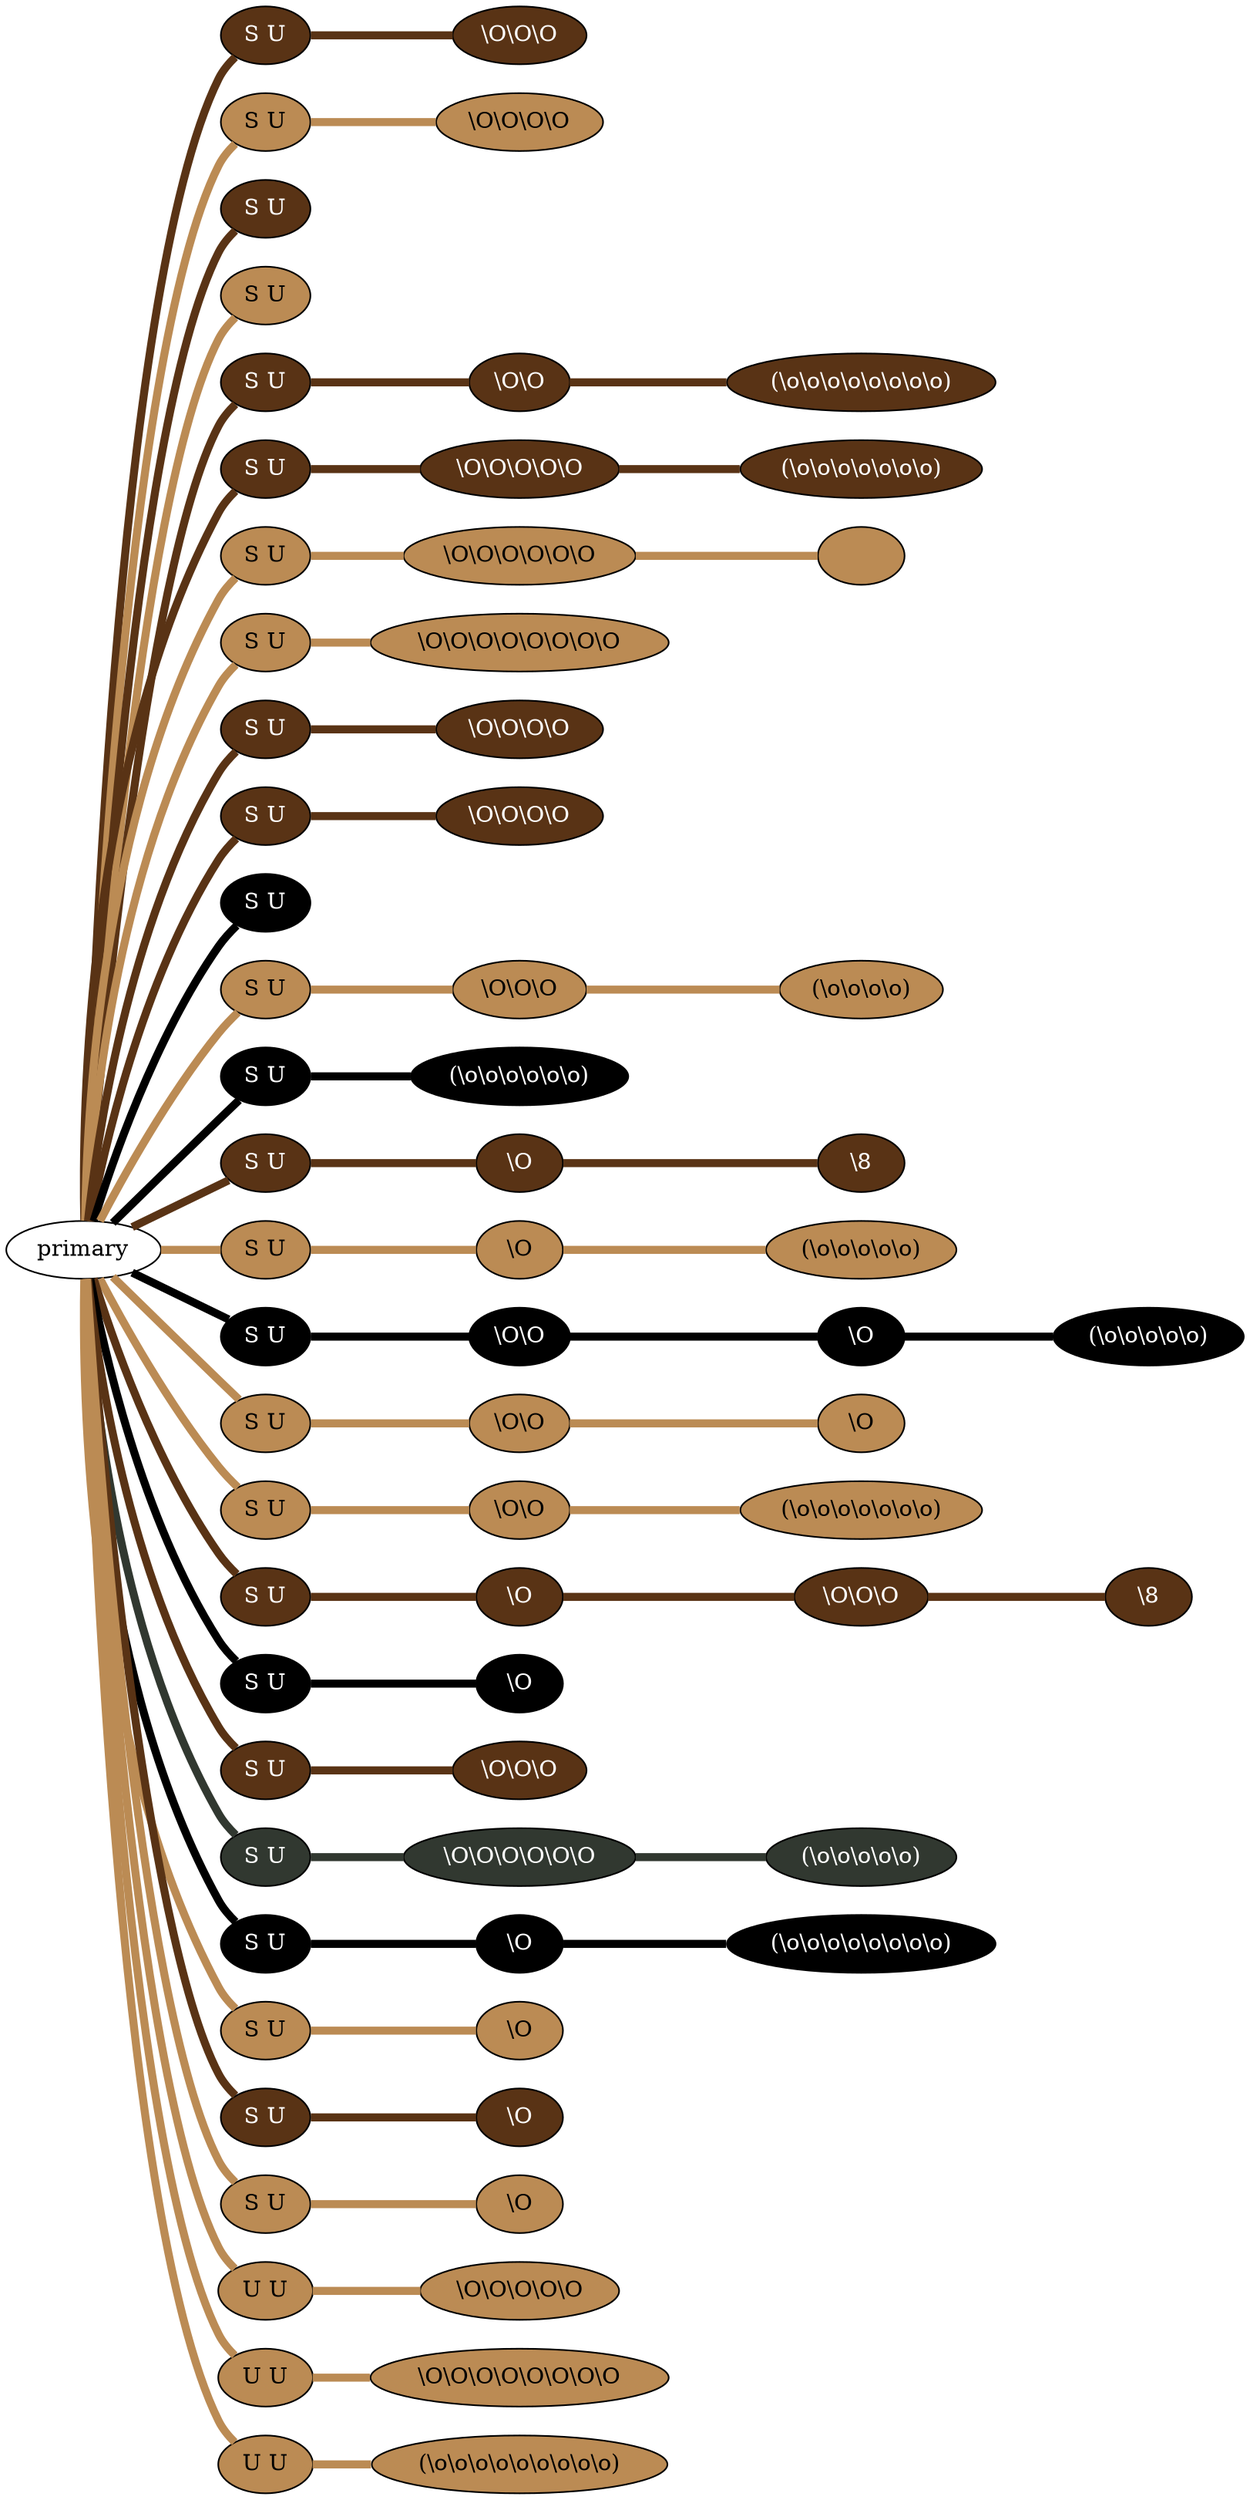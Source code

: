 graph {
 graph [rankdir=LR]
"1" [qtype="pendant_node", pendant_colors="#593315", pendant_ply="S", pendant_attach="U", pendant_length="95.0", label="S U", style=filled, fillcolor="#593315", fontcolor="#ffffff"]
"primary" -- "1" [qtype="pendant_link",penwidth=5,color="#593315"]
"1:0" [qtype="knot_node", knot_value="3", knot_type="S", knot_position="24.0", knot_spin="Z", label="\\O\\O\\O", style=filled, fillcolor="#593315" , fontcolor="#ffffff"]
"1" -- "1:0" [qtype="knot_link",penwidth=5,color="#593315"]
"2" [qtype="pendant_node", pendant_colors="#BB8B54", pendant_ply="S", pendant_attach="U", pendant_length="84.5", label="S U", style=filled, fillcolor="#BB8B54", fontcolor="#000000"]
"primary" -- "2" [qtype="pendant_link",penwidth=5,color="#BB8B54"]
"2:0" [qtype="knot_node", knot_value="4", knot_type="S", knot_position="21.0", knot_spin="Z", label="\\O\\O\\O\\O", style=filled, fillcolor="#BB8B54" , fontcolor="#000000"]
"2" -- "2:0" [qtype="knot_link",penwidth=5,color="#BB8B54"]
"3" [qtype="pendant_node", pendant_colors="#593315", pendant_ply="S", pendant_attach="U", pendant_length="83.5", label="S U", style=filled, fillcolor="#593315", fontcolor="#ffffff"]
"primary" -- "3" [qtype="pendant_link",penwidth=5,color="#593315"]
"4" [qtype="pendant_node", pendant_colors="#BB8B54", pendant_ply="S", pendant_attach="U", pendant_length="77.0", label="S U", style=filled, fillcolor="#BB8B54", fontcolor="#000000"]
"primary" -- "4" [qtype="pendant_link",penwidth=5,color="#BB8B54"]
"5" [qtype="pendant_node", pendant_colors="#593315", pendant_ply="S", pendant_attach="U", pendant_length="57.5", label="S U", style=filled, fillcolor="#593315", fontcolor="#ffffff"]
"primary" -- "5" [qtype="pendant_link",penwidth=5,color="#593315"]
"5:0" [qtype="knot_node", knot_value="2", knot_type="S", knot_position="21.0", knot_spin="Z", label="\\O\\O", style=filled, fillcolor="#593315" , fontcolor="#ffffff"]
"5" -- "5:0" [qtype="knot_link",penwidth=5,color="#593315"]
"5:1" [qtype="knot_node", knot_value="8", knot_type="L", knot_position="42.0", knot_spin="Z", label="(\\o\\o\\o\\o\\o\\o\\o\\o)", style=filled, fillcolor="#593315" , fontcolor="#ffffff"]
"5:0" -- "5:1" [qtype="knot_link",penwidth=5,color="#593315"]
"6" [qtype="pendant_node", pendant_colors="#593315", pendant_ply="S", pendant_attach="U", pendant_length="44.0", label="S U", style=filled, fillcolor="#593315", fontcolor="#ffffff"]
"primary" -- "6" [qtype="pendant_link",penwidth=5,color="#593315"]
"6:0" [qtype="knot_node", knot_value="5", knot_type="S", knot_position="22.0", knot_spin="Z", label="\\O\\O\\O\\O\\O", style=filled, fillcolor="#593315" , fontcolor="#ffffff"]
"6" -- "6:0" [qtype="knot_link",penwidth=5,color="#593315"]
"6:1" [qtype="knot_node", knot_value="7", knot_type="L", knot_position="40.0", knot_spin="Z", label="(\\o\\o\\o\\o\\o\\o\\o)", style=filled, fillcolor="#593315" , fontcolor="#ffffff"]
"6:0" -- "6:1" [qtype="knot_link",penwidth=5,color="#593315"]
"7" [qtype="pendant_node", pendant_colors="#BB8B54", pendant_ply="S", pendant_attach="U", pendant_length="63.0", label="S U", style=filled, fillcolor="#BB8B54", fontcolor="#000000"]
"primary" -- "7" [qtype="pendant_link",penwidth=5,color="#BB8B54"]
"7:0" [qtype="knot_node", knot_value="6", knot_type="S", knot_position="24.0", knot_spin="Z", label="\\O\\O\\O\\O\\O\\O", style=filled, fillcolor="#BB8B54" , fontcolor="#000000"]
"7" -- "7:0" [qtype="knot_link",penwidth=5,color="#BB8B54"]
"7:1" [qtype="knot_node", knot_value="1", knot_type="URNS?L", knot_position="0", knot_spin="U", label="", style=filled, fillcolor="#BB8B54" , fontcolor="#000000"]
"7:0" -- "7:1" [qtype="knot_link",penwidth=5,color="#BB8B54"]
"8" [qtype="pendant_node", pendant_colors="#BB8B54", pendant_ply="S", pendant_attach="U", pendant_length="60.5", label="S U", style=filled, fillcolor="#BB8B54", fontcolor="#000000"]
"primary" -- "8" [qtype="pendant_link",penwidth=5,color="#BB8B54"]
"8:0" [qtype="knot_node", knot_value="8", knot_type="S", knot_position="17.5", knot_spin="Z", label="\\O\\O\\O\\O\\O\\O\\O\\O", style=filled, fillcolor="#BB8B54" , fontcolor="#000000"]
"8" -- "8:0" [qtype="knot_link",penwidth=5,color="#BB8B54"]
"9" [qtype="pendant_node", pendant_colors="#593315", pendant_ply="S", pendant_attach="U", pendant_length="66.0", label="S U", style=filled, fillcolor="#593315", fontcolor="#ffffff"]
"primary" -- "9" [qtype="pendant_link",penwidth=5,color="#593315"]
"9:0" [qtype="knot_node", knot_value="4", knot_type="S", knot_position="26.0", knot_spin="Z", label="\\O\\O\\O\\O", style=filled, fillcolor="#593315" , fontcolor="#ffffff"]
"9" -- "9:0" [qtype="knot_link",penwidth=5,color="#593315"]
"10" [qtype="pendant_node", pendant_colors="#593315", pendant_ply="S", pendant_attach="U", pendant_length="76.0", label="S U", style=filled, fillcolor="#593315", fontcolor="#ffffff"]
"primary" -- "10" [qtype="pendant_link",penwidth=5,color="#593315"]
"10:0" [qtype="knot_node", knot_value="4", knot_type="S", knot_position="26.0", knot_spin="Z", label="\\O\\O\\O\\O", style=filled, fillcolor="#593315" , fontcolor="#ffffff"]
"10" -- "10:0" [qtype="knot_link",penwidth=5,color="#593315"]
"11" [qtype="pendant_node", pendant_colors="#000000", pendant_ply="S", pendant_attach="U", pendant_length="87.5", label="S U", style=filled, fillcolor="#000000", fontcolor="#ffffff"]
"primary" -- "11" [qtype="pendant_link",penwidth=5,color="#000000"]
"12" [qtype="pendant_node", pendant_colors="#BB8B54", pendant_ply="S", pendant_attach="U", pendant_length="73.0", label="S U", style=filled, fillcolor="#BB8B54", fontcolor="#000000"]
"primary" -- "12" [qtype="pendant_link",penwidth=5,color="#BB8B54"]
"12:0" [qtype="knot_node", knot_value="3", knot_type="S", knot_position="31.0", knot_spin="Z", label="\\O\\O\\O", style=filled, fillcolor="#BB8B54" , fontcolor="#000000"]
"12" -- "12:0" [qtype="knot_link",penwidth=5,color="#BB8B54"]
"12:1" [qtype="knot_node", knot_value="4", knot_type="L", knot_position="52.0", knot_spin="Z", label="(\\o\\o\\o\\o)", style=filled, fillcolor="#BB8B54" , fontcolor="#000000"]
"12:0" -- "12:1" [qtype="knot_link",penwidth=5,color="#BB8B54"]
"13" [qtype="pendant_node", pendant_colors="#000000", pendant_ply="S", pendant_attach="U", pendant_length="61.5", label="S U", style=filled, fillcolor="#000000", fontcolor="#ffffff"]
"primary" -- "13" [qtype="pendant_link",penwidth=5,color="#000000"]
"13:0" [qtype="knot_node", knot_value="6", knot_type="L", knot_position="32.0", knot_spin="Z", label="(\\o\\o\\o\\o\\o\\o)", style=filled, fillcolor="#000000" , fontcolor="#ffffff"]
"13" -- "13:0" [qtype="knot_link",penwidth=5,color="#000000"]
"14" [qtype="pendant_node", pendant_colors="#593315", pendant_ply="S", pendant_attach="U", pendant_length="54.0", label="S U", style=filled, fillcolor="#593315", fontcolor="#ffffff"]
"primary" -- "14" [qtype="pendant_link",penwidth=5,color="#593315"]
"14:0" [qtype="knot_node", knot_value="1", knot_type="S", knot_position="15.0", knot_spin="Z", label="\\O", style=filled, fillcolor="#593315" , fontcolor="#ffffff"]
"14" -- "14:0" [qtype="knot_link",penwidth=5,color="#593315"]
"14:1" [qtype="knot_node", knot_value="1", knot_type="E", knot_position="46.0", knot_spin="Z", label="\\8", style=filled, fillcolor="#593315" , fontcolor="#ffffff"]
"14:0" -- "14:1" [qtype="knot_link",penwidth=5,color="#593315"]
"15" [qtype="pendant_node", pendant_colors="#BB8B54", pendant_ply="S", pendant_attach="U", pendant_length="63.0", label="S U", style=filled, fillcolor="#BB8B54", fontcolor="#000000"]
"primary" -- "15" [qtype="pendant_link",penwidth=5,color="#BB8B54"]
"15:0" [qtype="knot_node", knot_value="1", knot_type="S", knot_position="15.5", knot_spin="Z", label="\\O", style=filled, fillcolor="#BB8B54" , fontcolor="#000000"]
"15" -- "15:0" [qtype="knot_link",penwidth=5,color="#BB8B54"]
"15:1" [qtype="knot_node", knot_value="5", knot_type="L", knot_position="50.5", knot_spin="Z", label="(\\o\\o\\o\\o\\o)", style=filled, fillcolor="#BB8B54" , fontcolor="#000000"]
"15:0" -- "15:1" [qtype="knot_link",penwidth=5,color="#BB8B54"]
"16" [qtype="pendant_node", pendant_colors="#000000", pendant_ply="S", pendant_attach="U", pendant_length="67.0", label="S U", style=filled, fillcolor="#000000", fontcolor="#ffffff"]
"primary" -- "16" [qtype="pendant_link",penwidth=5,color="#000000"]
"16:0" [qtype="knot_node", knot_value="2", knot_type="S", knot_position="15.5", knot_spin="Z", label="\\O\\O", style=filled, fillcolor="#000000" , fontcolor="#ffffff"]
"16" -- "16:0" [qtype="knot_link",penwidth=5,color="#000000"]
"16:1" [qtype="knot_node", knot_value="1", knot_type="S", knot_position="30.5", knot_spin="Z", label="\\O", style=filled, fillcolor="#000000" , fontcolor="#ffffff"]
"16:0" -- "16:1" [qtype="knot_link",penwidth=5,color="#000000"]
"16:2" [qtype="knot_node", knot_value="5", knot_type="L", knot_position="52.5", knot_spin="Z", label="(\\o\\o\\o\\o\\o)", style=filled, fillcolor="#000000" , fontcolor="#ffffff"]
"16:1" -- "16:2" [qtype="knot_link",penwidth=5,color="#000000"]
"17" [qtype="pendant_node", pendant_colors="#BB8B54", pendant_ply="S", pendant_attach="U", pendant_length="72.5", label="S U", style=filled, fillcolor="#BB8B54", fontcolor="#000000"]
"primary" -- "17" [qtype="pendant_link",penwidth=5,color="#BB8B54"]
"17:0" [qtype="knot_node", knot_value="2", knot_type="S", knot_position="18.0", knot_spin="Z", label="\\O\\O", style=filled, fillcolor="#BB8B54" , fontcolor="#000000"]
"17" -- "17:0" [qtype="knot_link",penwidth=5,color="#BB8B54"]
"17:1" [qtype="knot_node", knot_value="1", knot_type="S", knot_position="36.0", knot_spin="Z", label="\\O", style=filled, fillcolor="#BB8B54" , fontcolor="#000000"]
"17:0" -- "17:1" [qtype="knot_link",penwidth=5,color="#BB8B54"]
"18" [qtype="pendant_node", pendant_colors="#BB8B54", pendant_ply="S", pendant_attach="U", pendant_length="62.5", label="S U", style=filled, fillcolor="#BB8B54", fontcolor="#000000"]
"primary" -- "18" [qtype="pendant_link",penwidth=5,color="#BB8B54"]
"18:0" [qtype="knot_node", knot_value="2", knot_type="S", knot_position="12.5", knot_spin="Z", label="\\O\\O", style=filled, fillcolor="#BB8B54" , fontcolor="#000000"]
"18" -- "18:0" [qtype="knot_link",penwidth=5,color="#BB8B54"]
"18:1" [qtype="knot_node", knot_value="7", knot_type="L", knot_position="40.5", knot_spin="Z", label="(\\o\\o\\o\\o\\o\\o\\o)", style=filled, fillcolor="#BB8B54" , fontcolor="#000000"]
"18:0" -- "18:1" [qtype="knot_link",penwidth=5,color="#BB8B54"]
"19" [qtype="pendant_node", pendant_colors="#593315", pendant_ply="S", pendant_attach="U", pendant_length="65.5", label="S U", style=filled, fillcolor="#593315", fontcolor="#ffffff"]
"primary" -- "19" [qtype="pendant_link",penwidth=5,color="#593315"]
"19:0" [qtype="knot_node", knot_value="1", knot_type="S", knot_position="12.0", knot_spin="Z", label="\\O", style=filled, fillcolor="#593315" , fontcolor="#ffffff"]
"19" -- "19:0" [qtype="knot_link",penwidth=5,color="#593315"]
"19:1" [qtype="knot_node", knot_value="3", knot_type="S", knot_position="33.5", knot_spin="Z", label="\\O\\O\\O", style=filled, fillcolor="#593315" , fontcolor="#ffffff"]
"19:0" -- "19:1" [qtype="knot_link",penwidth=5,color="#593315"]
"19:2" [qtype="knot_node", knot_value="1", knot_type="E", knot_position="52.0", knot_spin="Z", label="\\8", style=filled, fillcolor="#593315" , fontcolor="#ffffff"]
"19:1" -- "19:2" [qtype="knot_link",penwidth=5,color="#593315"]
"20" [qtype="pendant_node", pendant_colors="#000000", pendant_ply="S", pendant_attach="U", pendant_length="26.5", label="S U", style=filled, fillcolor="#000000", fontcolor="#ffffff"]
"primary" -- "20" [qtype="pendant_link",penwidth=5,color="#000000"]
"20:0" [qtype="knot_node", knot_value="1", knot_type="S", knot_position="11.0", knot_spin="Z", label="\\O", style=filled, fillcolor="#000000" , fontcolor="#ffffff"]
"20" -- "20:0" [qtype="knot_link",penwidth=5,color="#000000"]
"21" [qtype="pendant_node", pendant_colors="#593315", pendant_ply="S", pendant_attach="U", pendant_length="71.0", label="S U", style=filled, fillcolor="#593315", fontcolor="#ffffff"]
"primary" -- "21" [qtype="pendant_link",penwidth=5,color="#593315"]
"21:0" [qtype="knot_node", knot_value="3", knot_type="S", knot_position="27.5", knot_spin="Z", label="\\O\\O\\O", style=filled, fillcolor="#593315" , fontcolor="#ffffff"]
"21" -- "21:0" [qtype="knot_link",penwidth=5,color="#593315"]
"22" [qtype="pendant_node", pendant_colors="#313830", pendant_ply="S", pendant_attach="U", pendant_length="56.5", label="S U", style=filled, fillcolor="#313830", fontcolor="#ffffff"]
"primary" -- "22" [qtype="pendant_link",penwidth=5,color="#313830"]
"22:0" [qtype="knot_node", knot_value="6", knot_type="S", knot_position="30.0", knot_spin="Z", label="\\O\\O\\O\\O\\O\\O", style=filled, fillcolor="#313830" , fontcolor="#ffffff"]
"22" -- "22:0" [qtype="knot_link",penwidth=5,color="#313830"]
"22:1" [qtype="knot_node", knot_value="5", knot_type="L", knot_position="47.5", knot_spin="Z", label="(\\o\\o\\o\\o\\o)", style=filled, fillcolor="#313830" , fontcolor="#ffffff"]
"22:0" -- "22:1" [qtype="knot_link",penwidth=5,color="#313830"]
"23" [qtype="pendant_node", pendant_colors="#000000", pendant_ply="S", pendant_attach="U", pendant_length="55.0", label="S U", style=filled, fillcolor="#000000", fontcolor="#ffffff"]
"primary" -- "23" [qtype="pendant_link",penwidth=5,color="#000000"]
"23:0" [qtype="knot_node", knot_value="1", knot_type="S", knot_position="22.5", knot_spin="Z", label="\\O", style=filled, fillcolor="#000000" , fontcolor="#ffffff"]
"23" -- "23:0" [qtype="knot_link",penwidth=5,color="#000000"]
"23:1" [qtype="knot_node", knot_value="8", knot_type="L", knot_position="35.5", knot_spin="Z", label="(\\o\\o\\o\\o\\o\\o\\o\\o)", style=filled, fillcolor="#000000" , fontcolor="#ffffff"]
"23:0" -- "23:1" [qtype="knot_link",penwidth=5,color="#000000"]
"24" [qtype="pendant_node", pendant_colors="#BB8B54", pendant_ply="S", pendant_attach="U", pendant_length="77.5", label="S U", style=filled, fillcolor="#BB8B54", fontcolor="#000000"]
"primary" -- "24" [qtype="pendant_link",penwidth=5,color="#BB8B54"]
"24:0" [qtype="knot_node", knot_value="1", knot_type="S", knot_position="24.5", knot_spin="Z", label="\\O", style=filled, fillcolor="#BB8B54" , fontcolor="#000000"]
"24" -- "24:0" [qtype="knot_link",penwidth=5,color="#BB8B54"]
"25" [qtype="pendant_node", pendant_colors="#593315", pendant_ply="S", pendant_attach="U", pendant_length="79.0", label="S U", style=filled, fillcolor="#593315", fontcolor="#ffffff"]
"primary" -- "25" [qtype="pendant_link",penwidth=5,color="#593315"]
"25:0" [qtype="knot_node", knot_value="1", knot_type="S", knot_position="25.5", knot_spin="Z", label="\\O", style=filled, fillcolor="#593315" , fontcolor="#ffffff"]
"25" -- "25:0" [qtype="knot_link",penwidth=5,color="#593315"]
"26" [qtype="pendant_node", pendant_colors="#BB8B54", pendant_ply="S", pendant_attach="U", pendant_length="72.0", label="S U", style=filled, fillcolor="#BB8B54", fontcolor="#000000"]
"primary" -- "26" [qtype="pendant_link",penwidth=5,color="#BB8B54"]
"26:0" [qtype="knot_node", knot_value="1", knot_type="S", knot_position="23.0", knot_spin="Z", label="\\O", style=filled, fillcolor="#BB8B54" , fontcolor="#000000"]
"26" -- "26:0" [qtype="knot_link",penwidth=5,color="#BB8B54"]
"K1" [qtype="pendant_node", pendant_colors="#BB8B54", pendant_ply="U", pendant_attach="U", pendant_length="0.0", label="U U", style=filled, fillcolor="#BB8B54", fontcolor="#000000"]
"primary" -- "K1" [qtype="pendant_link",penwidth=5,color="#BB8B54"]
"K1:0" [qtype="knot_node", knot_value="5", knot_type="S", knot_position="0.0", knot_spin="Z", label="\\O\\O\\O\\O\\O", style=filled, fillcolor="#BB8B54" , fontcolor="#000000"]
"K1" -- "K1:0" [qtype="knot_link",penwidth=5,color="#BB8B54"]
"K2" [qtype="pendant_node", pendant_colors="#BB8B54", pendant_ply="U", pendant_attach="U", pendant_length="0.0", label="U U", style=filled, fillcolor="#BB8B54", fontcolor="#000000"]
"primary" -- "K2" [qtype="pendant_link",penwidth=5,color="#BB8B54"]
"K2:0" [qtype="knot_node", knot_value="8", knot_type="S", knot_position="0.0", knot_spin="Z", label="\\O\\O\\O\\O\\O\\O\\O\\O", style=filled, fillcolor="#BB8B54" , fontcolor="#000000"]
"K2" -- "K2:0" [qtype="knot_link",penwidth=5,color="#BB8B54"]
"K3" [qtype="pendant_node", pendant_colors="#BB8B54", pendant_ply="U", pendant_attach="U", pendant_length="0.0", label="U U", style=filled, fillcolor="#BB8B54", fontcolor="#000000"]
"primary" -- "K3" [qtype="pendant_link",penwidth=5,color="#BB8B54"]
"K3:0" [qtype="knot_node", knot_value="9", knot_type="L", knot_position="0.0", knot_spin="Z", label="(\\o\\o\\o\\o\\o\\o\\o\\o\\o)", style=filled, fillcolor="#BB8B54" , fontcolor="#000000"]
"K3" -- "K3:0" [qtype="knot_link",penwidth=5,color="#BB8B54"]
}
